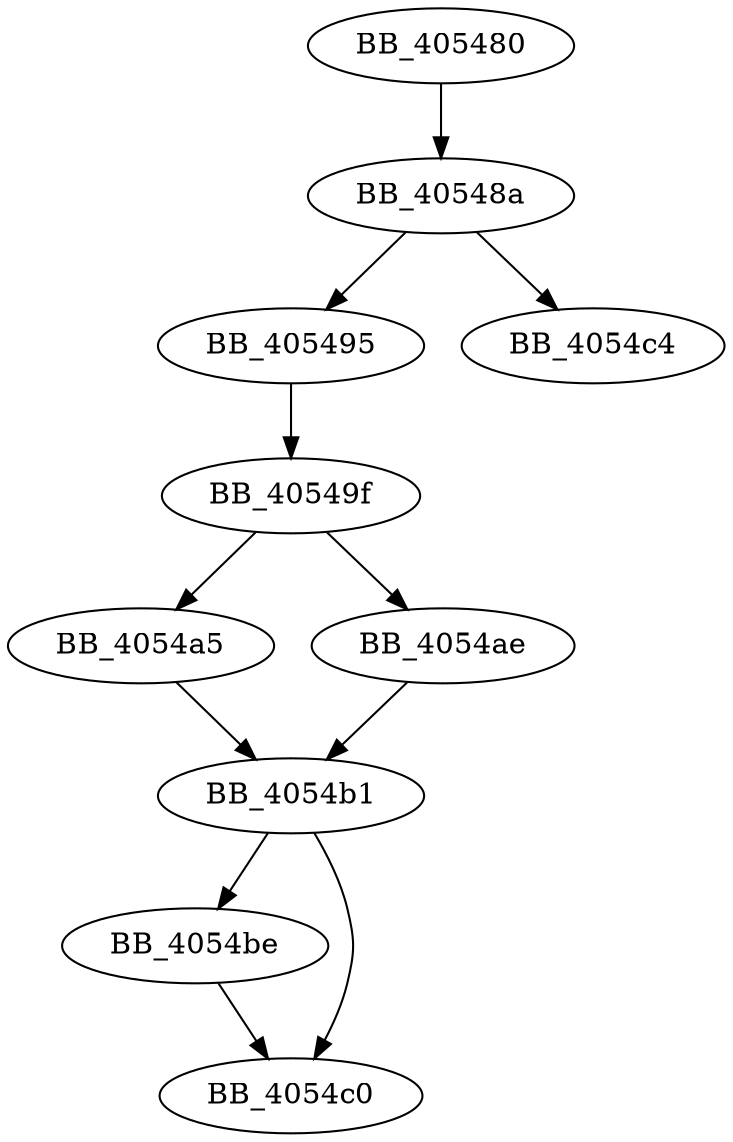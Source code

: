 DiGraph sub_405480{
BB_405480->BB_40548a
BB_40548a->BB_405495
BB_40548a->BB_4054c4
BB_405495->BB_40549f
BB_40549f->BB_4054a5
BB_40549f->BB_4054ae
BB_4054a5->BB_4054b1
BB_4054ae->BB_4054b1
BB_4054b1->BB_4054be
BB_4054b1->BB_4054c0
BB_4054be->BB_4054c0
}
